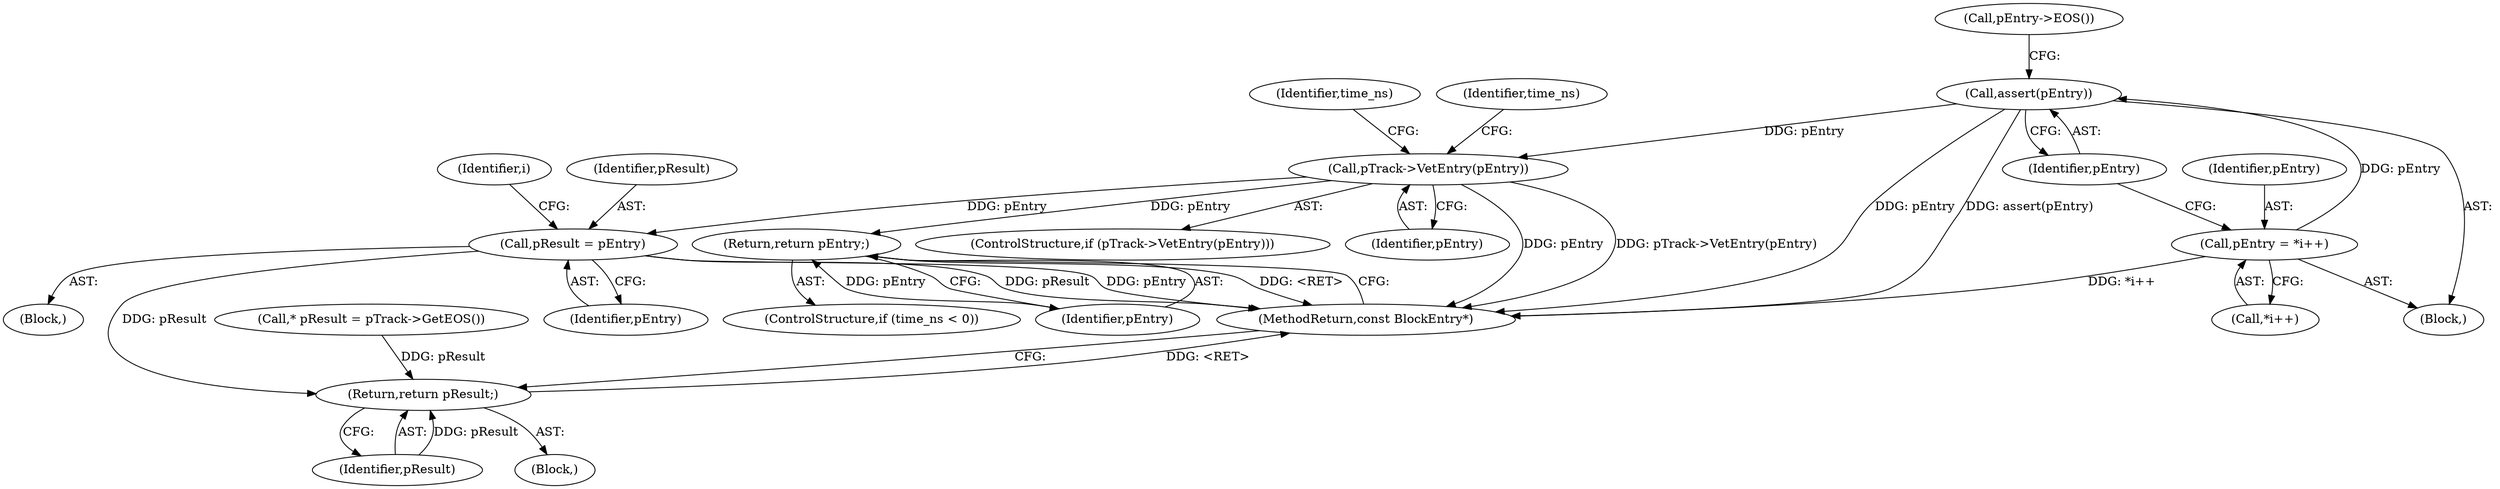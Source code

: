digraph "1_Android_cc274e2abe8b2a6698a5c47d8aa4bb45f1f9538d_14@API" {
"1000155" [label="(Call,assert(pEntry))"];
"1000150" [label="(Call,pEntry = *i++)"];
"1000171" [label="(Call,pTrack->VetEntry(pEntry))"];
"1000178" [label="(Return,return pEntry;)"];
"1000190" [label="(Call,pResult = pEntry)"];
"1000209" [label="(Return,return pResult;)"];
"1000150" [label="(Call,pEntry = *i++)"];
"1000171" [label="(Call,pTrack->VetEntry(pEntry))"];
"1000149" [label="(Block,)"];
"1000176" [label="(Identifier,time_ns)"];
"1000151" [label="(Identifier,pEntry)"];
"1000211" [label="(MethodReturn,const BlockEntry*)"];
"1000147" [label="(Identifier,i)"];
"1000156" [label="(Identifier,pEntry)"];
"1000152" [label="(Call,*i++)"];
"1000192" [label="(Identifier,pEntry)"];
"1000178" [label="(Return,return pEntry;)"];
"1000210" [label="(Identifier,pResult)"];
"1000159" [label="(Call,pEntry->EOS())"];
"1000170" [label="(ControlStructure,if (pTrack->VetEntry(pEntry)))"];
"1000190" [label="(Call,pResult = pEntry)"];
"1000131" [label="(Call,* pResult = pTrack->GetEOS())"];
"1000191" [label="(Identifier,pResult)"];
"1000173" [label="(Block,)"];
"1000155" [label="(Call,assert(pEntry))"];
"1000179" [label="(Identifier,pEntry)"];
"1000209" [label="(Return,return pResult;)"];
"1000172" [label="(Identifier,pEntry)"];
"1000196" [label="(Identifier,time_ns)"];
"1000174" [label="(ControlStructure,if (time_ns < 0))"];
"1000110" [label="(Block,)"];
"1000155" -> "1000149"  [label="AST: "];
"1000155" -> "1000156"  [label="CFG: "];
"1000156" -> "1000155"  [label="AST: "];
"1000159" -> "1000155"  [label="CFG: "];
"1000155" -> "1000211"  [label="DDG: assert(pEntry)"];
"1000155" -> "1000211"  [label="DDG: pEntry"];
"1000150" -> "1000155"  [label="DDG: pEntry"];
"1000155" -> "1000171"  [label="DDG: pEntry"];
"1000150" -> "1000149"  [label="AST: "];
"1000150" -> "1000152"  [label="CFG: "];
"1000151" -> "1000150"  [label="AST: "];
"1000152" -> "1000150"  [label="AST: "];
"1000156" -> "1000150"  [label="CFG: "];
"1000150" -> "1000211"  [label="DDG: *i++"];
"1000171" -> "1000170"  [label="AST: "];
"1000171" -> "1000172"  [label="CFG: "];
"1000172" -> "1000171"  [label="AST: "];
"1000176" -> "1000171"  [label="CFG: "];
"1000196" -> "1000171"  [label="CFG: "];
"1000171" -> "1000211"  [label="DDG: pEntry"];
"1000171" -> "1000211"  [label="DDG: pTrack->VetEntry(pEntry)"];
"1000171" -> "1000178"  [label="DDG: pEntry"];
"1000171" -> "1000190"  [label="DDG: pEntry"];
"1000178" -> "1000174"  [label="AST: "];
"1000178" -> "1000179"  [label="CFG: "];
"1000179" -> "1000178"  [label="AST: "];
"1000211" -> "1000178"  [label="CFG: "];
"1000178" -> "1000211"  [label="DDG: <RET>"];
"1000179" -> "1000178"  [label="DDG: pEntry"];
"1000190" -> "1000173"  [label="AST: "];
"1000190" -> "1000192"  [label="CFG: "];
"1000191" -> "1000190"  [label="AST: "];
"1000192" -> "1000190"  [label="AST: "];
"1000147" -> "1000190"  [label="CFG: "];
"1000190" -> "1000211"  [label="DDG: pResult"];
"1000190" -> "1000211"  [label="DDG: pEntry"];
"1000190" -> "1000209"  [label="DDG: pResult"];
"1000209" -> "1000110"  [label="AST: "];
"1000209" -> "1000210"  [label="CFG: "];
"1000210" -> "1000209"  [label="AST: "];
"1000211" -> "1000209"  [label="CFG: "];
"1000209" -> "1000211"  [label="DDG: <RET>"];
"1000210" -> "1000209"  [label="DDG: pResult"];
"1000131" -> "1000209"  [label="DDG: pResult"];
}
